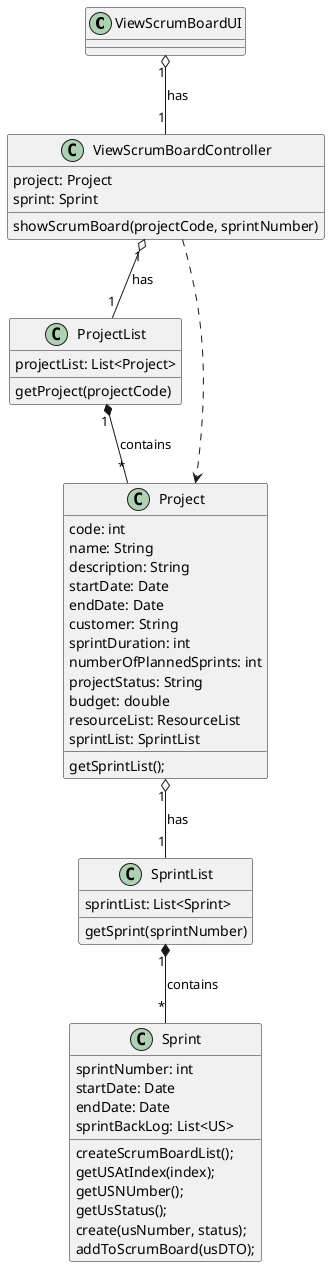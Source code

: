 @startuml

class ViewScrumBoardUI {
}

class ViewScrumBoardController {
project: Project
sprint: Sprint
showScrumBoard(projectCode, sprintNumber)
}

class ProjectList {
projectList: List<Project>
getProject(projectCode)
}

class Project {
code: int
name: String
description: String
startDate: Date
endDate: Date
customer: String
sprintDuration: int
numberOfPlannedSprints: int
projectStatus: String
budget: double
resourceList: ResourceList
sprintList: SprintList
getSprintList();
}

class SprintList {
sprintList: List<Sprint>
getSprint(sprintNumber)
}

class Sprint{
sprintNumber: int
startDate: Date
endDate: Date
sprintBackLog: List<US>
createScrumBoardList();
getUSAtIndex(index);
getUSNUmber();
getUsStatus();
create(usNumber, status);
addToScrumBoard(usDTO);
}

ViewScrumBoardUI "1" o--  "1" ViewScrumBoardController: has
ViewScrumBoardController "1" o-- "1" ProjectList: has
ProjectList "1" *-- "*" Project: contains
Project "1" o-- "1" SprintList: has
SprintList "1" *-- "*" Sprint: contains
ViewScrumBoardController ..> Project



@enduml